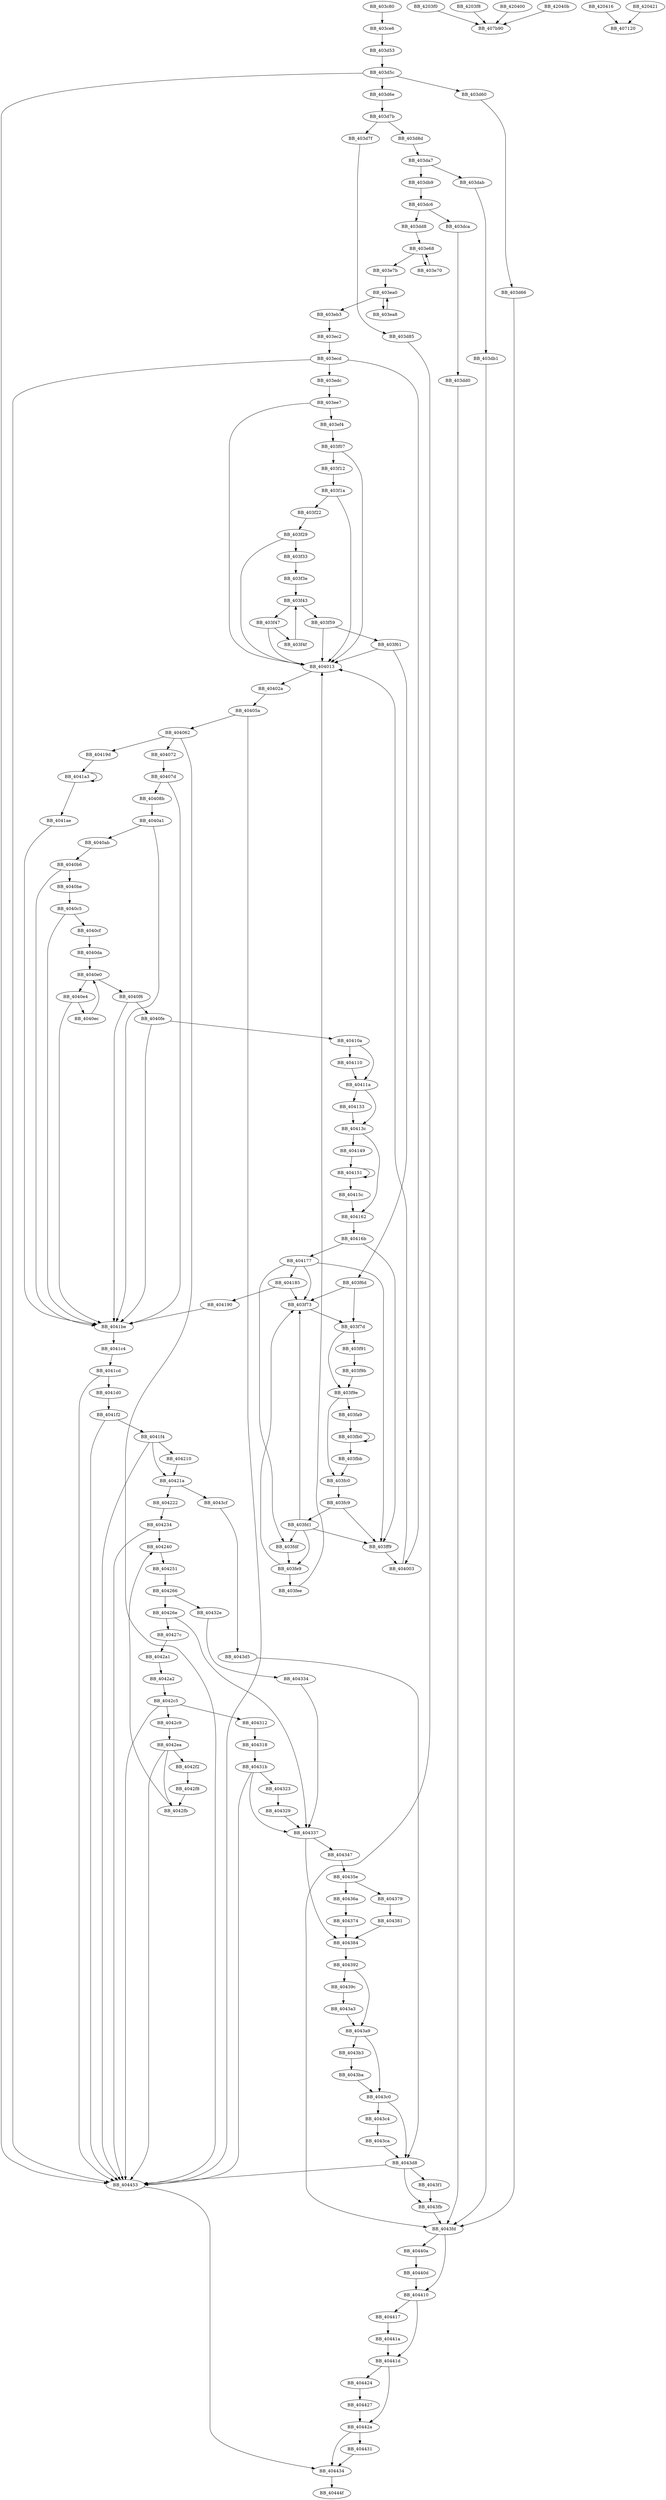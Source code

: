 DiGraph sub_403C80{
BB_403c80->BB_403ce6
BB_403ce6->BB_403d53
BB_403d53->BB_403d5c
BB_403d5c->BB_403d60
BB_403d5c->BB_403d6e
BB_403d5c->BB_404453
BB_403d60->BB_403d66
BB_403d66->BB_4043fd
BB_403d6e->BB_403d7b
BB_403d7b->BB_403d7f
BB_403d7b->BB_403d8d
BB_403d7f->BB_403d85
BB_403d85->BB_4043fd
BB_403d8d->BB_403da7
BB_403da7->BB_403dab
BB_403da7->BB_403db9
BB_403dab->BB_403db1
BB_403db1->BB_4043fd
BB_403db9->BB_403dc6
BB_403dc6->BB_403dca
BB_403dc6->BB_403dd8
BB_403dca->BB_403dd0
BB_403dd0->BB_4043fd
BB_403dd8->BB_403e68
BB_403e68->BB_403e70
BB_403e68->BB_403e7b
BB_403e70->BB_403e68
BB_403e7b->BB_403ea0
BB_403ea0->BB_403ea8
BB_403ea0->BB_403eb3
BB_403ea8->BB_403ea0
BB_403eb3->BB_403ec2
BB_403ec2->BB_403ecd
BB_403ecd->BB_403edc
BB_403ecd->BB_404003
BB_403ecd->BB_404453
BB_403edc->BB_403ee7
BB_403ee7->BB_403ef4
BB_403ee7->BB_404013
BB_403ef4->BB_403f07
BB_403f07->BB_403f12
BB_403f07->BB_404013
BB_403f12->BB_403f1a
BB_403f1a->BB_403f22
BB_403f1a->BB_404013
BB_403f22->BB_403f29
BB_403f29->BB_403f33
BB_403f29->BB_404013
BB_403f33->BB_403f3e
BB_403f3e->BB_403f43
BB_403f43->BB_403f47
BB_403f43->BB_403f59
BB_403f47->BB_403f4f
BB_403f47->BB_404013
BB_403f4f->BB_403f43
BB_403f59->BB_403f61
BB_403f59->BB_404013
BB_403f61->BB_403f6d
BB_403f61->BB_404013
BB_403f6d->BB_403f73
BB_403f6d->BB_403f7d
BB_403f73->BB_403f7d
BB_403f7d->BB_403f91
BB_403f7d->BB_403f9e
BB_403f91->BB_403f9b
BB_403f9b->BB_403f9e
BB_403f9e->BB_403fa9
BB_403f9e->BB_403fc0
BB_403fa9->BB_403fb0
BB_403fb0->BB_403fb0
BB_403fb0->BB_403fbb
BB_403fbb->BB_403fc0
BB_403fc0->BB_403fc9
BB_403fc9->BB_403fd1
BB_403fc9->BB_403ff9
BB_403fd1->BB_403f73
BB_403fd1->BB_403fdf
BB_403fd1->BB_403fe9
BB_403fd1->BB_403ff9
BB_403fdf->BB_403fe9
BB_403fe9->BB_403f73
BB_403fe9->BB_403fee
BB_403fee->BB_404013
BB_403ff9->BB_404003
BB_404003->BB_404013
BB_404013->BB_40402a
BB_40402a->BB_40405a
BB_40405a->BB_404062
BB_40405a->BB_404453
BB_404062->BB_404072
BB_404062->BB_40419d
BB_404062->BB_404453
BB_404072->BB_40407d
BB_40407d->BB_40408b
BB_40407d->BB_4041be
BB_40408b->BB_4040a1
BB_4040a1->BB_4040ab
BB_4040a1->BB_4041be
BB_4040ab->BB_4040b6
BB_4040b6->BB_4040be
BB_4040b6->BB_4041be
BB_4040be->BB_4040c5
BB_4040c5->BB_4040cf
BB_4040c5->BB_4041be
BB_4040cf->BB_4040da
BB_4040da->BB_4040e0
BB_4040e0->BB_4040e4
BB_4040e0->BB_4040f6
BB_4040e4->BB_4040ec
BB_4040e4->BB_4041be
BB_4040ec->BB_4040e0
BB_4040f6->BB_4040fe
BB_4040f6->BB_4041be
BB_4040fe->BB_40410a
BB_4040fe->BB_4041be
BB_40410a->BB_404110
BB_40410a->BB_40411a
BB_404110->BB_40411a
BB_40411a->BB_404133
BB_40411a->BB_40413c
BB_404133->BB_40413c
BB_40413c->BB_404149
BB_40413c->BB_404162
BB_404149->BB_404151
BB_404151->BB_404151
BB_404151->BB_40415c
BB_40415c->BB_404162
BB_404162->BB_40416b
BB_40416b->BB_403ff9
BB_40416b->BB_404177
BB_404177->BB_403f73
BB_404177->BB_403fdf
BB_404177->BB_403ff9
BB_404177->BB_404185
BB_404185->BB_403f73
BB_404185->BB_404190
BB_404190->BB_4041be
BB_40419d->BB_4041a3
BB_4041a3->BB_4041a3
BB_4041a3->BB_4041ae
BB_4041ae->BB_4041be
BB_4041be->BB_4041c4
BB_4041c4->BB_4041cd
BB_4041cd->BB_4041d0
BB_4041cd->BB_404453
BB_4041d0->BB_4041f2
BB_4041f2->BB_4041f4
BB_4041f2->BB_404453
BB_4041f4->BB_404210
BB_4041f4->BB_40421a
BB_4041f4->BB_404453
BB_404210->BB_40421a
BB_40421a->BB_404222
BB_40421a->BB_4043cf
BB_404222->BB_404234
BB_404234->BB_404240
BB_404234->BB_404453
BB_404240->BB_404251
BB_404251->BB_404266
BB_404266->BB_40426e
BB_404266->BB_40432e
BB_40426e->BB_40427c
BB_40426e->BB_404337
BB_40427c->BB_4042a1
BB_4042a1->BB_4042a2
BB_4042a2->BB_4042c5
BB_4042c5->BB_4042c9
BB_4042c5->BB_404312
BB_4042c5->BB_404453
BB_4042c9->BB_4042ea
BB_4042ea->BB_4042f2
BB_4042ea->BB_4042fb
BB_4042ea->BB_404453
BB_4042f2->BB_4042f8
BB_4042f8->BB_4042fb
BB_4042fb->BB_404240
BB_404312->BB_404318
BB_404318->BB_40431b
BB_40431b->BB_404323
BB_40431b->BB_404337
BB_40431b->BB_404453
BB_404323->BB_404329
BB_404329->BB_404337
BB_40432e->BB_404334
BB_404334->BB_404337
BB_404337->BB_404347
BB_404337->BB_404384
BB_404347->BB_40435e
BB_40435e->BB_40436a
BB_40435e->BB_404379
BB_40436a->BB_404374
BB_404374->BB_404384
BB_404379->BB_404381
BB_404381->BB_404384
BB_404384->BB_404392
BB_404392->BB_40439c
BB_404392->BB_4043a9
BB_40439c->BB_4043a3
BB_4043a3->BB_4043a9
BB_4043a9->BB_4043b3
BB_4043a9->BB_4043c0
BB_4043b3->BB_4043ba
BB_4043ba->BB_4043c0
BB_4043c0->BB_4043c4
BB_4043c0->BB_4043d8
BB_4043c4->BB_4043ca
BB_4043ca->BB_4043d8
BB_4043cf->BB_4043d5
BB_4043d5->BB_4043d8
BB_4043d8->BB_4043f1
BB_4043d8->BB_4043fb
BB_4043d8->BB_404453
BB_4043f1->BB_4043fb
BB_4043fb->BB_4043fd
BB_4043fd->BB_40440a
BB_4043fd->BB_404410
BB_40440a->BB_40440d
BB_40440d->BB_404410
BB_404410->BB_404417
BB_404410->BB_40441d
BB_404417->BB_40441a
BB_40441a->BB_40441d
BB_40441d->BB_404424
BB_40441d->BB_40442a
BB_404424->BB_404427
BB_404427->BB_40442a
BB_40442a->BB_404431
BB_40442a->BB_404434
BB_404431->BB_404434
BB_404434->BB_40444f
BB_404453->BB_404434
BB_4203f0->BB_407b90
BB_4203f8->BB_407b90
BB_420400->BB_407b90
BB_42040b->BB_407b90
BB_420416->BB_407120
BB_420421->BB_407120
}
